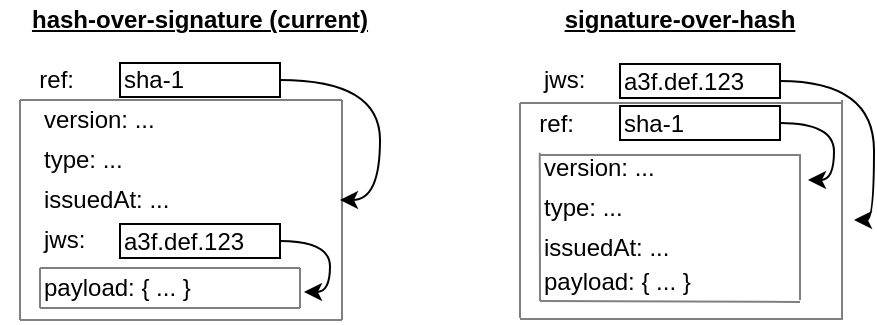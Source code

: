 <mxfile version="13.0.0" type="device"><diagram id="QmLdf18zitrdEAOpahDd" name="Page-1"><mxGraphModel dx="1352" dy="774" grid="1" gridSize="10" guides="1" tooltips="1" connect="1" arrows="1" fold="1" page="1" pageScale="1" pageWidth="827" pageHeight="1169" math="0" shadow="0"><root><mxCell id="0"/><mxCell id="1" parent="0"/><mxCell id="QV6Jco7ik2QYIEyjddqQ-1" value="ref:&amp;nbsp;" style="text;html=1;strokeColor=none;fillColor=none;align=center;verticalAlign=middle;whiteSpace=wrap;rounded=0;" vertex="1" parent="1"><mxGeometry x="40" y="40" width="40" height="20" as="geometry"/></mxCell><mxCell id="QV6Jco7ik2QYIEyjddqQ-2" value="version: ..." style="text;html=1;strokeColor=none;fillColor=none;align=left;verticalAlign=middle;whiteSpace=wrap;rounded=0;" vertex="1" parent="1"><mxGeometry x="50" y="60" width="120" height="20" as="geometry"/></mxCell><mxCell id="QV6Jco7ik2QYIEyjddqQ-3" value="type: ..." style="text;html=1;strokeColor=none;fillColor=none;align=left;verticalAlign=middle;whiteSpace=wrap;rounded=0;" vertex="1" parent="1"><mxGeometry x="50" y="80" width="120" height="20" as="geometry"/></mxCell><mxCell id="QV6Jco7ik2QYIEyjddqQ-4" value="issuedAt: ..." style="text;html=1;strokeColor=none;fillColor=none;align=left;verticalAlign=middle;whiteSpace=wrap;rounded=0;" vertex="1" parent="1"><mxGeometry x="50" y="100" width="120" height="20" as="geometry"/></mxCell><mxCell id="QV6Jco7ik2QYIEyjddqQ-5" value="jws:" style="text;html=1;strokeColor=none;fillColor=none;align=left;verticalAlign=middle;whiteSpace=wrap;rounded=0;" vertex="1" parent="1"><mxGeometry x="50" y="120" width="120" height="20" as="geometry"/></mxCell><mxCell id="QV6Jco7ik2QYIEyjddqQ-6" value="payload: { ... }" style="text;html=1;strokeColor=none;fillColor=none;align=left;verticalAlign=middle;whiteSpace=wrap;rounded=0;" vertex="1" parent="1"><mxGeometry x="50" y="144" width="120" height="20" as="geometry"/></mxCell><mxCell id="QV6Jco7ik2QYIEyjddqQ-7" value="&lt;span&gt;a3f.def.123&lt;/span&gt;" style="rounded=0;whiteSpace=wrap;html=1;align=left;" vertex="1" parent="1"><mxGeometry x="90" y="122" width="80" height="17" as="geometry"/></mxCell><mxCell id="QV6Jco7ik2QYIEyjddqQ-8" value="&lt;span&gt;sha-1&lt;/span&gt;" style="rounded=0;whiteSpace=wrap;html=1;align=left;" vertex="1" parent="1"><mxGeometry x="90" y="41.5" width="80" height="17" as="geometry"/></mxCell><mxCell id="QV6Jco7ik2QYIEyjddqQ-9" value="" style="endArrow=none;html=1;strokeColor=#808080;" edge="1" parent="1"><mxGeometry width="50" height="50" relative="1" as="geometry"><mxPoint x="180" y="164" as="sourcePoint"/><mxPoint x="180" y="144" as="targetPoint"/><Array as="points"><mxPoint x="180" y="154"/></Array></mxGeometry></mxCell><mxCell id="QV6Jco7ik2QYIEyjddqQ-10" value="" style="endArrow=none;html=1;exitX=0;exitY=1;exitDx=0;exitDy=0;strokeColor=#808080;" edge="1" parent="1" source="QV6Jco7ik2QYIEyjddqQ-6"><mxGeometry width="50" height="50" relative="1" as="geometry"><mxPoint x="190" y="174" as="sourcePoint"/><mxPoint x="180" y="164" as="targetPoint"/><Array as="points"/></mxGeometry></mxCell><mxCell id="QV6Jco7ik2QYIEyjddqQ-11" value="" style="endArrow=none;html=1;exitX=0;exitY=0;exitDx=0;exitDy=0;strokeColor=#808080;" edge="1" parent="1" source="QV6Jco7ik2QYIEyjddqQ-6"><mxGeometry width="50" height="50" relative="1" as="geometry"><mxPoint x="170" y="144" as="sourcePoint"/><mxPoint x="180" y="144" as="targetPoint"/><Array as="points"/></mxGeometry></mxCell><mxCell id="QV6Jco7ik2QYIEyjddqQ-13" value="" style="endArrow=classic;html=1;exitX=1;exitY=0.5;exitDx=0;exitDy=0;edgeStyle=orthogonalEdgeStyle;curved=1;" edge="1" parent="1" source="QV6Jco7ik2QYIEyjddqQ-7"><mxGeometry width="50" height="50" relative="1" as="geometry"><mxPoint x="170" y="190" as="sourcePoint"/><mxPoint x="182" y="156" as="targetPoint"/><Array as="points"><mxPoint x="195" y="131"/><mxPoint x="195" y="156"/></Array></mxGeometry></mxCell><mxCell id="QV6Jco7ik2QYIEyjddqQ-14" value="" style="endArrow=none;html=1;strokeColor=#808080;" edge="1" parent="1"><mxGeometry width="50" height="50" relative="1" as="geometry"><mxPoint x="201" y="170" as="sourcePoint"/><mxPoint x="201" y="60" as="targetPoint"/><Array as="points"><mxPoint x="201" y="160"/></Array></mxGeometry></mxCell><mxCell id="QV6Jco7ik2QYIEyjddqQ-15" value="" style="endArrow=none;html=1;strokeColor=#808080;" edge="1" parent="1"><mxGeometry width="50" height="50" relative="1" as="geometry"><mxPoint x="40" y="170" as="sourcePoint"/><mxPoint x="201" y="170" as="targetPoint"/><Array as="points"/></mxGeometry></mxCell><mxCell id="QV6Jco7ik2QYIEyjddqQ-16" value="" style="endArrow=none;html=1;exitX=0;exitY=1;exitDx=0;exitDy=0;strokeColor=#808080;" edge="1" parent="1" source="QV6Jco7ik2QYIEyjddqQ-1"><mxGeometry width="50" height="50" relative="1" as="geometry"><mxPoint x="191" y="60" as="sourcePoint"/><mxPoint x="201" y="60" as="targetPoint"/><Array as="points"/></mxGeometry></mxCell><mxCell id="QV6Jco7ik2QYIEyjddqQ-17" value="" style="endArrow=classic;html=1;exitX=1;exitY=0.5;exitDx=0;exitDy=0;edgeStyle=orthogonalEdgeStyle;curved=1;" edge="1" parent="1"><mxGeometry width="50" height="50" relative="1" as="geometry"><mxPoint x="170" y="50" as="sourcePoint"/><mxPoint x="200" y="110" as="targetPoint"/><Array as="points"><mxPoint x="220" y="50"/><mxPoint x="220" y="110"/></Array></mxGeometry></mxCell><mxCell id="QV6Jco7ik2QYIEyjddqQ-18" value="" style="endArrow=none;html=1;strokeColor=#808080;entryX=0;entryY=1;entryDx=0;entryDy=0;" edge="1" parent="1" target="QV6Jco7ik2QYIEyjddqQ-1"><mxGeometry width="50" height="50" relative="1" as="geometry"><mxPoint x="40" y="170" as="sourcePoint"/><mxPoint x="30" y="60" as="targetPoint"/></mxGeometry></mxCell><mxCell id="QV6Jco7ik2QYIEyjddqQ-19" value="" style="endArrow=none;html=1;strokeColor=#808080;entryX=0;entryY=0;entryDx=0;entryDy=0;exitX=0;exitY=1;exitDx=0;exitDy=0;" edge="1" parent="1" source="QV6Jco7ik2QYIEyjddqQ-6" target="QV6Jco7ik2QYIEyjddqQ-6"><mxGeometry width="50" height="50" relative="1" as="geometry"><mxPoint x="190" y="174" as="sourcePoint"/><mxPoint x="190" y="154" as="targetPoint"/></mxGeometry></mxCell><mxCell id="QV6Jco7ik2QYIEyjddqQ-20" value="ref:&amp;nbsp;" style="text;html=1;strokeColor=none;fillColor=none;align=center;verticalAlign=middle;whiteSpace=wrap;rounded=0;" vertex="1" parent="1"><mxGeometry x="290" y="61.5" width="40" height="20" as="geometry"/></mxCell><mxCell id="QV6Jco7ik2QYIEyjddqQ-21" value="version: ..." style="text;html=1;strokeColor=none;fillColor=none;align=left;verticalAlign=middle;whiteSpace=wrap;rounded=0;" vertex="1" parent="1"><mxGeometry x="300" y="83.5" width="120" height="20" as="geometry"/></mxCell><mxCell id="QV6Jco7ik2QYIEyjddqQ-22" value="type: ..." style="text;html=1;strokeColor=none;fillColor=none;align=left;verticalAlign=middle;whiteSpace=wrap;rounded=0;" vertex="1" parent="1"><mxGeometry x="300" y="103.5" width="120" height="20" as="geometry"/></mxCell><mxCell id="QV6Jco7ik2QYIEyjddqQ-23" value="issuedAt: ..." style="text;html=1;strokeColor=none;fillColor=none;align=left;verticalAlign=middle;whiteSpace=wrap;rounded=0;" vertex="1" parent="1"><mxGeometry x="300" y="123.5" width="120" height="20" as="geometry"/></mxCell><mxCell id="QV6Jco7ik2QYIEyjddqQ-24" value="jws:" style="text;html=1;strokeColor=none;fillColor=none;align=left;verticalAlign=middle;whiteSpace=wrap;rounded=0;" vertex="1" parent="1"><mxGeometry x="300" y="40" width="120" height="20" as="geometry"/></mxCell><mxCell id="QV6Jco7ik2QYIEyjddqQ-25" value="payload: { ... }" style="text;html=1;strokeColor=none;fillColor=none;align=left;verticalAlign=middle;whiteSpace=wrap;rounded=0;" vertex="1" parent="1"><mxGeometry x="300" y="140.5" width="120" height="20" as="geometry"/></mxCell><mxCell id="QV6Jco7ik2QYIEyjddqQ-26" value="a3f.def.123" style="rounded=0;whiteSpace=wrap;html=1;align=left;" vertex="1" parent="1"><mxGeometry x="340" y="42" width="80" height="17" as="geometry"/></mxCell><mxCell id="QV6Jco7ik2QYIEyjddqQ-27" value="sha-1" style="rounded=0;whiteSpace=wrap;html=1;align=left;" vertex="1" parent="1"><mxGeometry x="340" y="63" width="80" height="17" as="geometry"/></mxCell><mxCell id="QV6Jco7ik2QYIEyjddqQ-28" value="" style="endArrow=none;html=1;strokeColor=#808080;" edge="1" parent="1"><mxGeometry width="50" height="50" relative="1" as="geometry"><mxPoint x="430" y="160" as="sourcePoint"/><mxPoint x="430" y="87" as="targetPoint"/><Array as="points"/></mxGeometry></mxCell><mxCell id="QV6Jco7ik2QYIEyjddqQ-29" value="" style="endArrow=none;html=1;exitX=0;exitY=1;exitDx=0;exitDy=0;strokeColor=#808080;" edge="1" parent="1" source="QV6Jco7ik2QYIEyjddqQ-25"><mxGeometry width="50" height="50" relative="1" as="geometry"><mxPoint x="440" y="195.5" as="sourcePoint"/><mxPoint x="430" y="161" as="targetPoint"/><Array as="points"/></mxGeometry></mxCell><mxCell id="QV6Jco7ik2QYIEyjddqQ-30" value="" style="endArrow=none;html=1;exitX=0;exitY=0;exitDx=0;exitDy=0;strokeColor=#808080;" edge="1" parent="1"><mxGeometry width="50" height="50" relative="1" as="geometry"><mxPoint x="300.0" y="87.5" as="sourcePoint"/><mxPoint x="430" y="87.5" as="targetPoint"/><Array as="points"/></mxGeometry></mxCell><mxCell id="QV6Jco7ik2QYIEyjddqQ-31" value="" style="endArrow=classic;html=1;exitX=1;exitY=0.5;exitDx=0;exitDy=0;edgeStyle=orthogonalEdgeStyle;curved=1;" edge="1" parent="1" source="QV6Jco7ik2QYIEyjddqQ-26"><mxGeometry width="50" height="50" relative="1" as="geometry"><mxPoint x="420" y="211.5" as="sourcePoint"/><mxPoint x="457" y="120" as="targetPoint"/><Array as="points"><mxPoint x="467" y="50"/><mxPoint x="467" y="120"/></Array></mxGeometry></mxCell><mxCell id="QV6Jco7ik2QYIEyjddqQ-32" value="" style="endArrow=none;html=1;strokeColor=#808080;" edge="1" parent="1"><mxGeometry width="50" height="50" relative="1" as="geometry"><mxPoint x="451" y="170" as="sourcePoint"/><mxPoint x="451" y="60" as="targetPoint"/><Array as="points"/></mxGeometry></mxCell><mxCell id="QV6Jco7ik2QYIEyjddqQ-33" value="" style="endArrow=none;html=1;strokeColor=#808080;" edge="1" parent="1"><mxGeometry width="50" height="50" relative="1" as="geometry"><mxPoint x="290" y="169.5" as="sourcePoint"/><mxPoint x="451" y="169.5" as="targetPoint"/><Array as="points"/></mxGeometry></mxCell><mxCell id="QV6Jco7ik2QYIEyjddqQ-34" value="" style="endArrow=none;html=1;exitX=0;exitY=1;exitDx=0;exitDy=0;strokeColor=#808080;" edge="1" parent="1"><mxGeometry width="50" height="50" relative="1" as="geometry"><mxPoint x="290" y="61.5" as="sourcePoint"/><mxPoint x="451" y="61.5" as="targetPoint"/><Array as="points"/></mxGeometry></mxCell><mxCell id="QV6Jco7ik2QYIEyjddqQ-35" value="" style="endArrow=classic;html=1;exitX=1;exitY=0.5;exitDx=0;exitDy=0;edgeStyle=orthogonalEdgeStyle;curved=1;" edge="1" parent="1"><mxGeometry width="50" height="50" relative="1" as="geometry"><mxPoint x="420" y="71.5" as="sourcePoint"/><mxPoint x="434" y="100" as="targetPoint"/><Array as="points"><mxPoint x="447" y="72"/><mxPoint x="447" y="100"/></Array></mxGeometry></mxCell><mxCell id="QV6Jco7ik2QYIEyjddqQ-36" value="" style="endArrow=none;html=1;strokeColor=#808080;entryX=0;entryY=0;entryDx=0;entryDy=0;" edge="1" parent="1" target="QV6Jco7ik2QYIEyjddqQ-20"><mxGeometry width="50" height="50" relative="1" as="geometry"><mxPoint x="290" y="169" as="sourcePoint"/><mxPoint x="280" y="81.5" as="targetPoint"/></mxGeometry></mxCell><mxCell id="QV6Jco7ik2QYIEyjddqQ-37" value="" style="endArrow=none;html=1;strokeColor=#808080;entryX=-0.001;entryY=0.144;entryDx=0;entryDy=0;exitX=0;exitY=1;exitDx=0;exitDy=0;entryPerimeter=0;" edge="1" parent="1" source="QV6Jco7ik2QYIEyjddqQ-25" target="QV6Jco7ik2QYIEyjddqQ-21"><mxGeometry width="50" height="50" relative="1" as="geometry"><mxPoint x="440" y="195.5" as="sourcePoint"/><mxPoint x="440" y="175.5" as="targetPoint"/></mxGeometry></mxCell><mxCell id="QV6Jco7ik2QYIEyjddqQ-38" value="hash-over-signature (current)" style="text;html=1;strokeColor=none;fillColor=none;align=center;verticalAlign=middle;whiteSpace=wrap;rounded=0;fontStyle=5" vertex="1" parent="1"><mxGeometry x="30" y="10" width="200" height="20" as="geometry"/></mxCell><mxCell id="QV6Jco7ik2QYIEyjddqQ-39" value="&lt;b&gt;signature-over-hash&lt;/b&gt;" style="text;html=1;strokeColor=none;fillColor=none;align=center;verticalAlign=middle;whiteSpace=wrap;rounded=0;fontStyle=4" vertex="1" parent="1"><mxGeometry x="290" y="10" width="160" height="20" as="geometry"/></mxCell></root></mxGraphModel></diagram></mxfile>